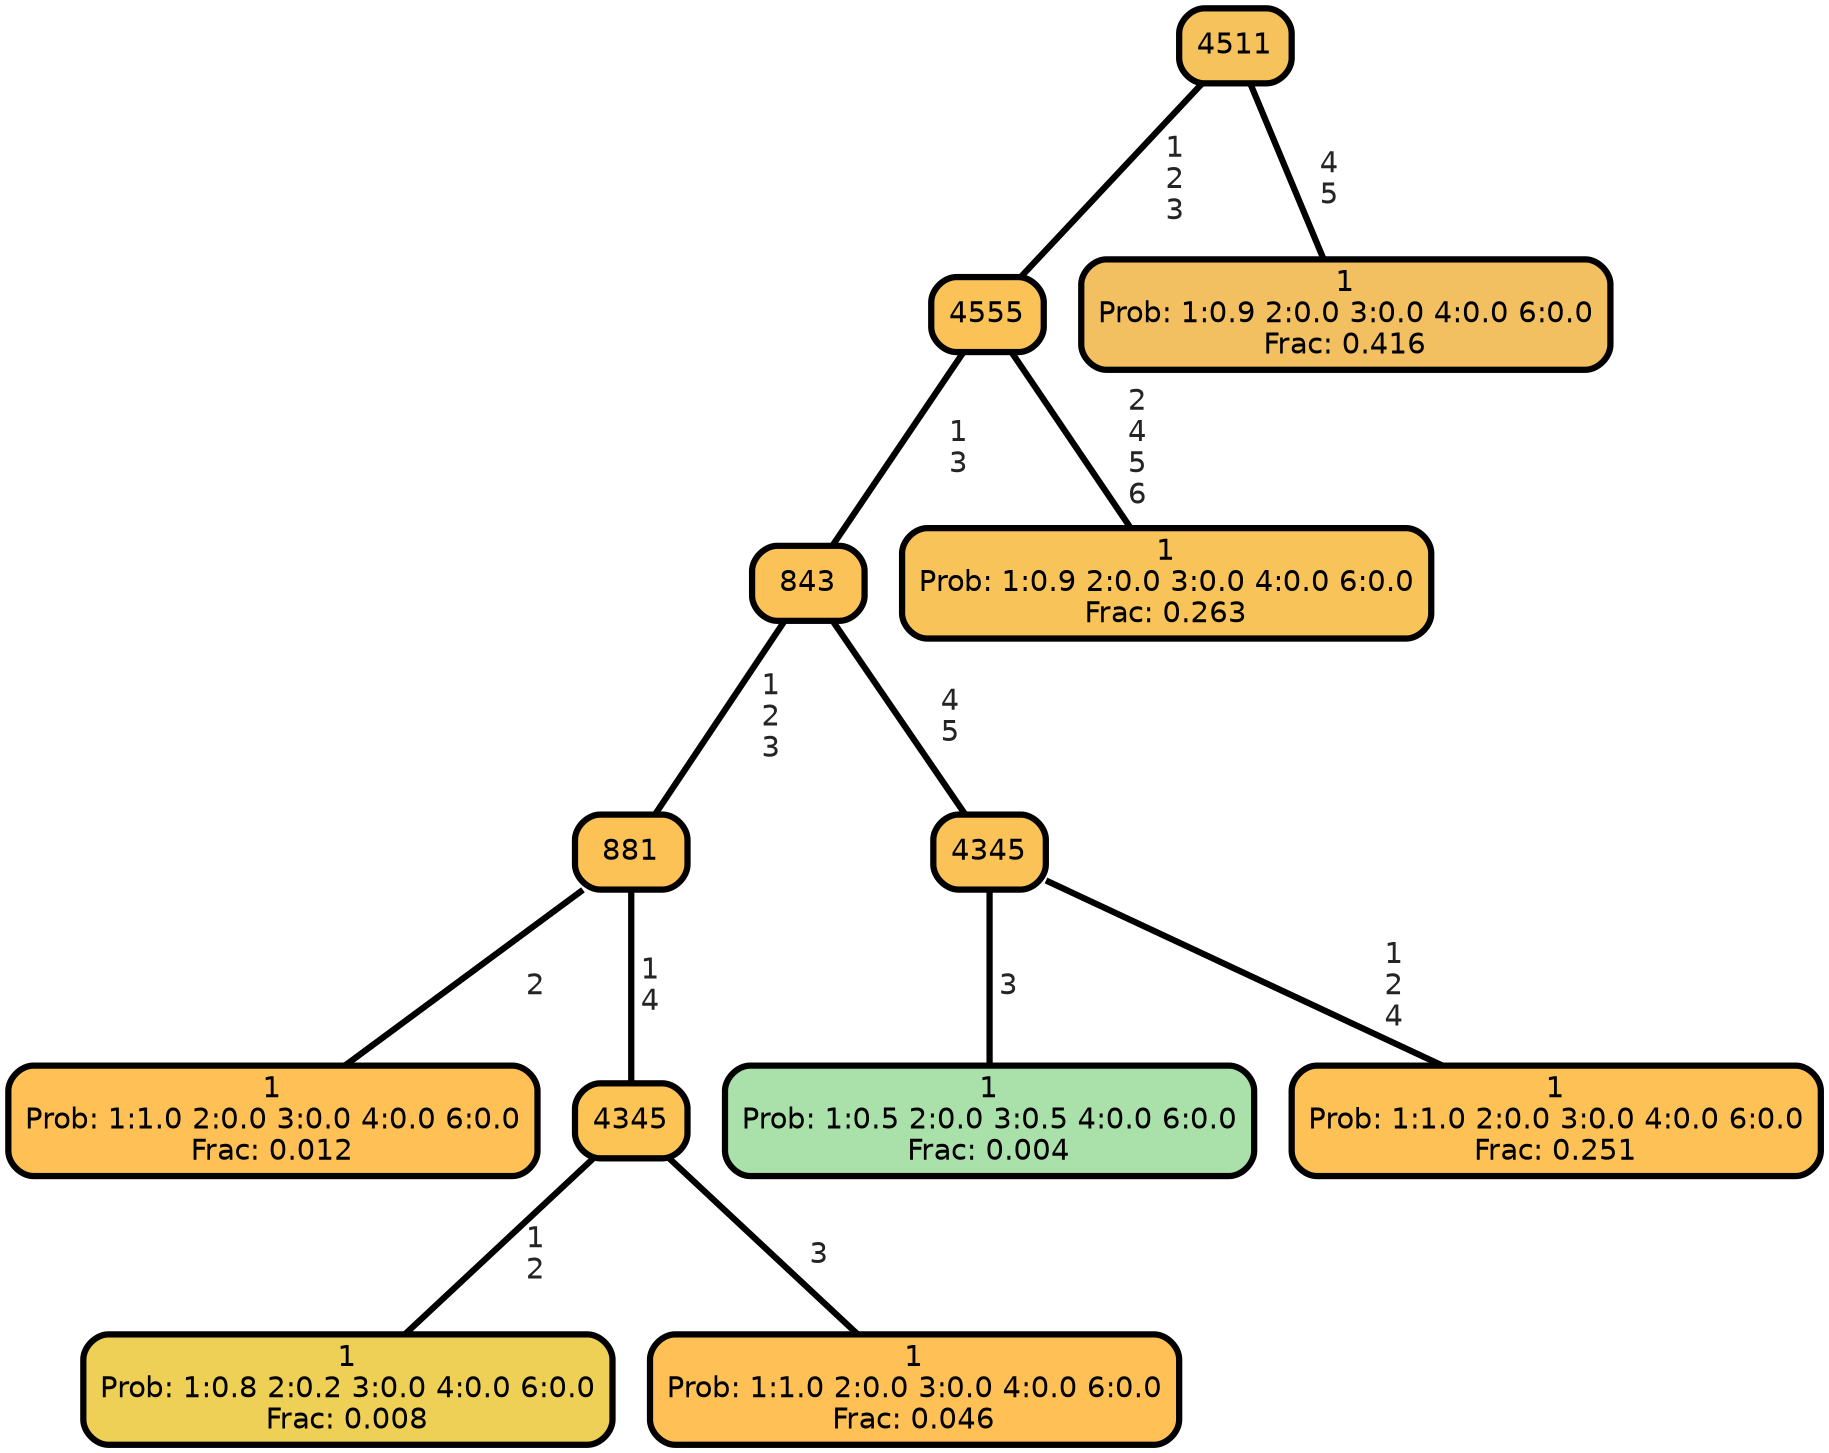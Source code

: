 graph Tree {
node [shape=box, style="filled, rounded",color="black",penwidth="3",fontcolor="black",                 fontname=helvetica] ;
graph [ranksep="0 equally", splines=straight,                 bgcolor=transparent, dpi=200] ;
edge [fontname=helvetica, fontweight=bold,fontcolor=grey14,color=black] ;
0 [label="1
Prob: 1:1.0 2:0.0 3:0.0 4:0.0 6:0.0
Frac: 0.012", fillcolor="#ffc155"] ;
1 [label="881", fillcolor="#fcc255"] ;
2 [label="1
Prob: 1:0.8 2:0.2 3:0.0 4:0.0 6:0.0
Frac: 0.008", fillcolor="#edd055"] ;
3 [label="4345", fillcolor="#fcc355"] ;
4 [label="1
Prob: 1:1.0 2:0.0 3:0.0 4:0.0 6:0.0
Frac: 0.046", fillcolor="#ffc155"] ;
5 [label="843", fillcolor="#fbc257"] ;
6 [label="1
Prob: 1:0.5 2:0.0 3:0.5 4:0.0 6:0.0
Frac: 0.004", fillcolor="#aae0aa"] ;
7 [label="4345", fillcolor="#fbc257"] ;
8 [label="1
Prob: 1:1.0 2:0.0 3:0.0 4:0.0 6:0.0
Frac: 0.251", fillcolor="#fdc156"] ;
9 [label="4555", fillcolor="#fac257"] ;
10 [label="1
Prob: 1:0.9 2:0.0 3:0.0 4:0.0 6:0.0
Frac: 0.263", fillcolor="#f8c358"] ;
11 [label="4511", fillcolor="#f6c25b"] ;
12 [label="1
Prob: 1:0.9 2:0.0 3:0.0 4:0.0 6:0.0
Frac: 0.416", fillcolor="#f2c060"] ;
1 -- 0 [label=" 2",penwidth=3] ;
1 -- 3 [label=" 1\n 4",penwidth=3] ;
3 -- 2 [label=" 1\n 2",penwidth=3] ;
3 -- 4 [label=" 3",penwidth=3] ;
5 -- 1 [label=" 1\n 2\n 3",penwidth=3] ;
5 -- 7 [label=" 4\n 5",penwidth=3] ;
7 -- 6 [label=" 3",penwidth=3] ;
7 -- 8 [label=" 1\n 2\n 4",penwidth=3] ;
9 -- 5 [label=" 1\n 3",penwidth=3] ;
9 -- 10 [label=" 2\n 4\n 5\n 6",penwidth=3] ;
11 -- 9 [label=" 1\n 2\n 3",penwidth=3] ;
11 -- 12 [label=" 4\n 5",penwidth=3] ;
{rank = same;}}